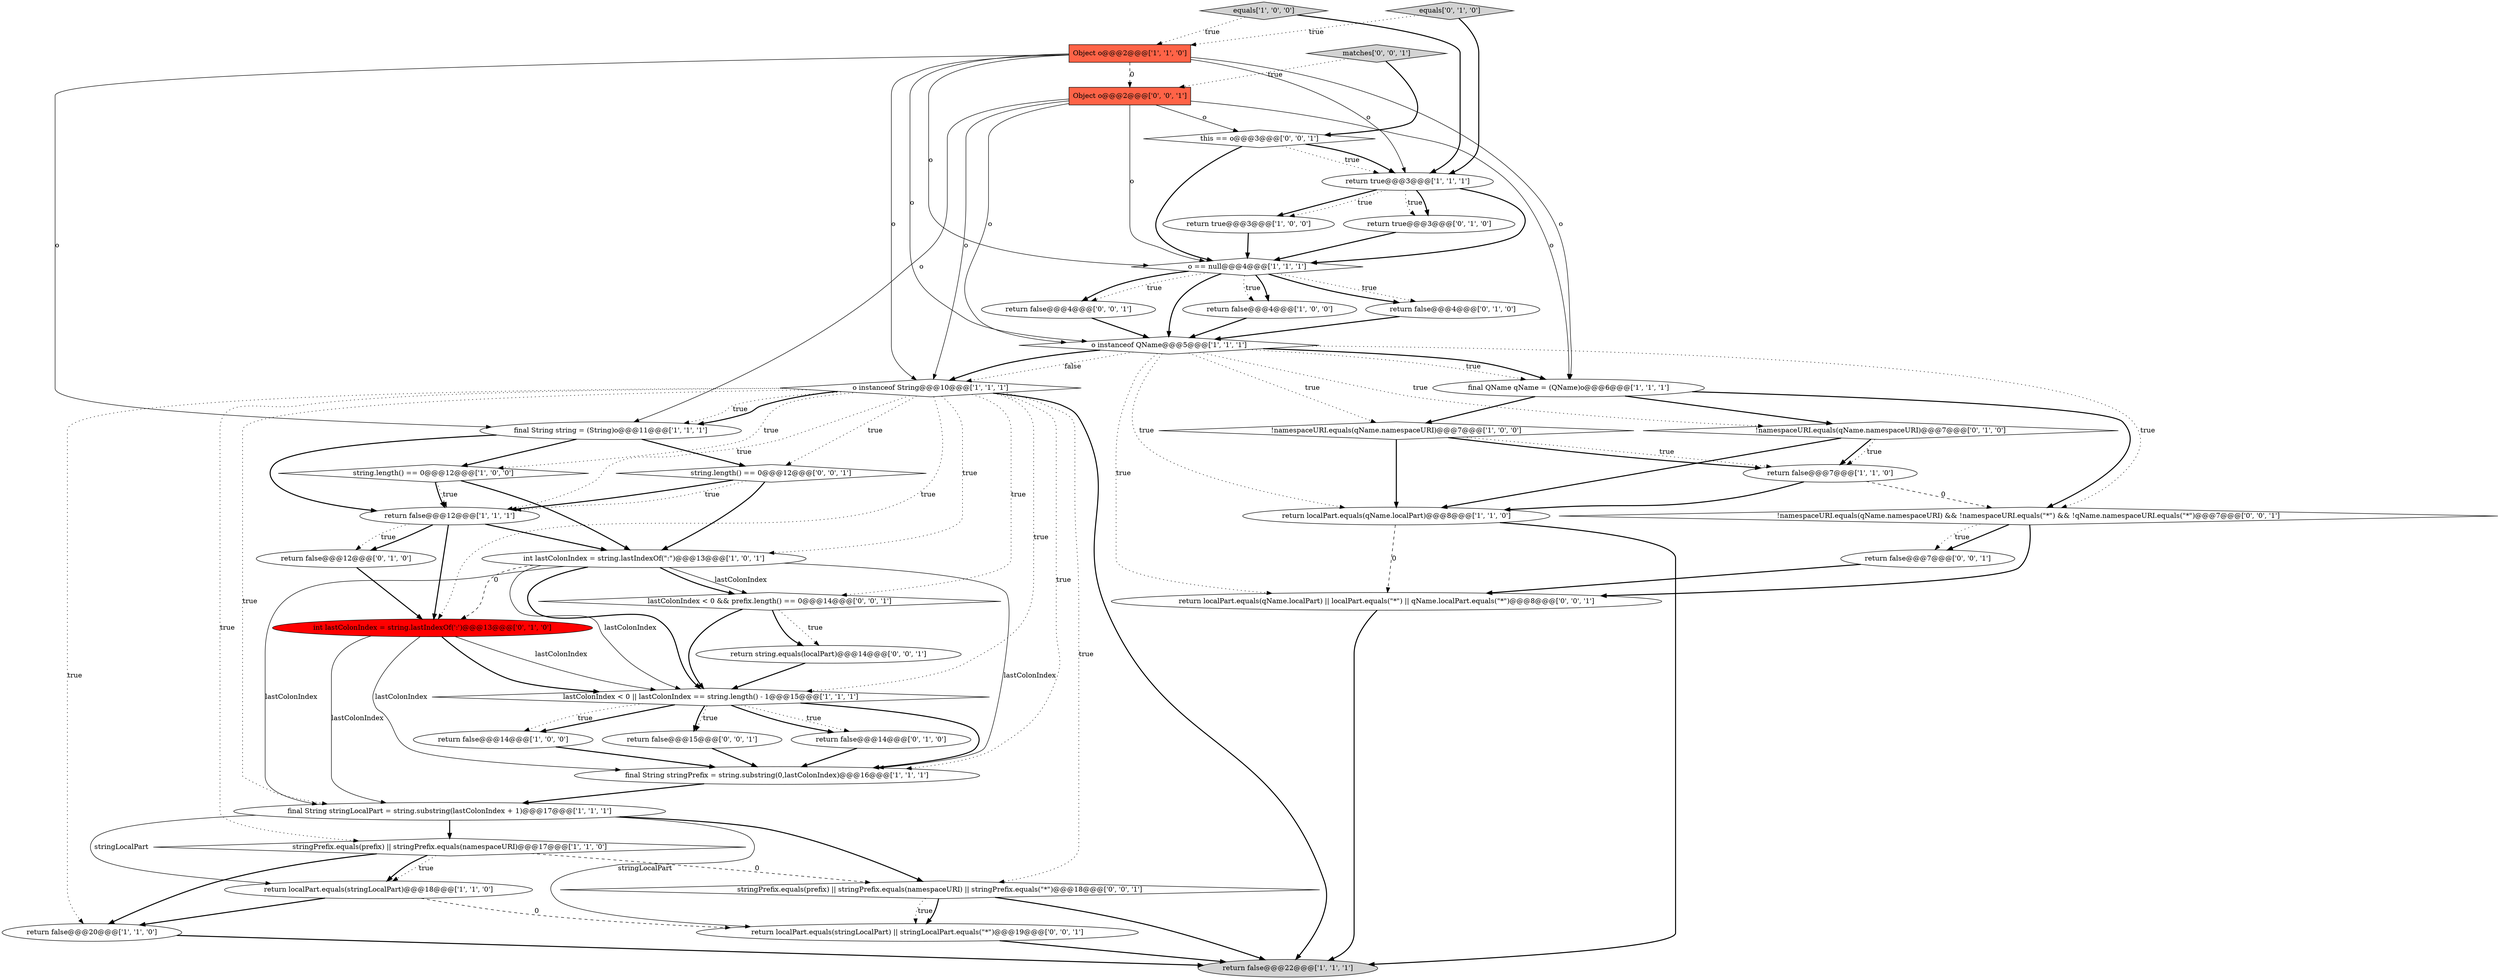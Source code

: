 digraph {
13 [style = filled, label = "o instanceof QName@@@5@@@['1', '1', '1']", fillcolor = white, shape = diamond image = "AAA0AAABBB1BBB"];
28 [style = filled, label = "equals['0', '1', '0']", fillcolor = lightgray, shape = diamond image = "AAA0AAABBB2BBB"];
34 [style = filled, label = "stringPrefix.equals(prefix) || stringPrefix.equals(namespaceURI) || stringPrefix.equals(\"*\")@@@18@@@['0', '0', '1']", fillcolor = white, shape = diamond image = "AAA0AAABBB3BBB"];
39 [style = filled, label = "return false@@@15@@@['0', '0', '1']", fillcolor = white, shape = ellipse image = "AAA0AAABBB3BBB"];
4 [style = filled, label = "equals['1', '0', '0']", fillcolor = lightgray, shape = diamond image = "AAA0AAABBB1BBB"];
18 [style = filled, label = "final String stringPrefix = string.substring(0,lastColonIndex)@@@16@@@['1', '1', '1']", fillcolor = white, shape = ellipse image = "AAA0AAABBB1BBB"];
19 [style = filled, label = "lastColonIndex < 0 || lastColonIndex == string.length() - 1@@@15@@@['1', '1', '1']", fillcolor = white, shape = diamond image = "AAA0AAABBB1BBB"];
22 [style = filled, label = "o == null@@@4@@@['1', '1', '1']", fillcolor = white, shape = diamond image = "AAA0AAABBB1BBB"];
3 [style = filled, label = "return false@@@12@@@['1', '1', '1']", fillcolor = white, shape = ellipse image = "AAA0AAABBB1BBB"];
5 [style = filled, label = "!namespaceURI.equals(qName.namespaceURI)@@@7@@@['1', '0', '0']", fillcolor = white, shape = diamond image = "AAA0AAABBB1BBB"];
41 [style = filled, label = "return string.equals(localPart)@@@14@@@['0', '0', '1']", fillcolor = white, shape = ellipse image = "AAA0AAABBB3BBB"];
42 [style = filled, label = "matches['0', '0', '1']", fillcolor = lightgray, shape = diamond image = "AAA0AAABBB3BBB"];
43 [style = filled, label = "!namespaceURI.equals(qName.namespaceURI) && !namespaceURI.equals(\"*\") && !qName.namespaceURI.equals(\"*\")@@@7@@@['0', '0', '1']", fillcolor = white, shape = diamond image = "AAA0AAABBB3BBB"];
12 [style = filled, label = "return true@@@3@@@['1', '1', '1']", fillcolor = white, shape = ellipse image = "AAA0AAABBB1BBB"];
11 [style = filled, label = "return true@@@3@@@['1', '0', '0']", fillcolor = white, shape = ellipse image = "AAA0AAABBB1BBB"];
24 [style = filled, label = "!namespaceURI.equals(qName.namespaceURI)@@@7@@@['0', '1', '0']", fillcolor = white, shape = diamond image = "AAA0AAABBB2BBB"];
2 [style = filled, label = "return false@@@4@@@['1', '0', '0']", fillcolor = white, shape = ellipse image = "AAA0AAABBB1BBB"];
21 [style = filled, label = "return false@@@20@@@['1', '1', '0']", fillcolor = white, shape = ellipse image = "AAA0AAABBB1BBB"];
37 [style = filled, label = "return localPart.equals(stringLocalPart) || stringLocalPart.equals(\"*\")@@@19@@@['0', '0', '1']", fillcolor = white, shape = ellipse image = "AAA0AAABBB3BBB"];
27 [style = filled, label = "return false@@@4@@@['0', '1', '0']", fillcolor = white, shape = ellipse image = "AAA0AAABBB2BBB"];
0 [style = filled, label = "string.length() == 0@@@12@@@['1', '0', '0']", fillcolor = white, shape = diamond image = "AAA0AAABBB1BBB"];
20 [style = filled, label = "stringPrefix.equals(prefix) || stringPrefix.equals(namespaceURI)@@@17@@@['1', '1', '0']", fillcolor = white, shape = diamond image = "AAA0AAABBB1BBB"];
9 [style = filled, label = "final String string = (String)o@@@11@@@['1', '1', '1']", fillcolor = white, shape = ellipse image = "AAA0AAABBB1BBB"];
17 [style = filled, label = "return localPart.equals(qName.localPart)@@@8@@@['1', '1', '0']", fillcolor = white, shape = ellipse image = "AAA0AAABBB1BBB"];
38 [style = filled, label = "lastColonIndex < 0 && prefix.length() == 0@@@14@@@['0', '0', '1']", fillcolor = white, shape = diamond image = "AAA0AAABBB3BBB"];
33 [style = filled, label = "this == o@@@3@@@['0', '0', '1']", fillcolor = white, shape = diamond image = "AAA0AAABBB3BBB"];
7 [style = filled, label = "int lastColonIndex = string.lastIndexOf(\":\")@@@13@@@['1', '0', '1']", fillcolor = white, shape = ellipse image = "AAA0AAABBB1BBB"];
36 [style = filled, label = "return false@@@4@@@['0', '0', '1']", fillcolor = white, shape = ellipse image = "AAA0AAABBB3BBB"];
32 [style = filled, label = "string.length() == 0@@@12@@@['0', '0', '1']", fillcolor = white, shape = diamond image = "AAA0AAABBB3BBB"];
8 [style = filled, label = "final QName qName = (QName)o@@@6@@@['1', '1', '1']", fillcolor = white, shape = ellipse image = "AAA0AAABBB1BBB"];
31 [style = filled, label = "return localPart.equals(qName.localPart) || localPart.equals(\"*\") || qName.localPart.equals(\"*\")@@@8@@@['0', '0', '1']", fillcolor = white, shape = ellipse image = "AAA0AAABBB3BBB"];
6 [style = filled, label = "return localPart.equals(stringLocalPart)@@@18@@@['1', '1', '0']", fillcolor = white, shape = ellipse image = "AAA0AAABBB1BBB"];
40 [style = filled, label = "return false@@@7@@@['0', '0', '1']", fillcolor = white, shape = ellipse image = "AAA0AAABBB3BBB"];
1 [style = filled, label = "return false@@@14@@@['1', '0', '0']", fillcolor = white, shape = ellipse image = "AAA0AAABBB1BBB"];
14 [style = filled, label = "final String stringLocalPart = string.substring(lastColonIndex + 1)@@@17@@@['1', '1', '1']", fillcolor = white, shape = ellipse image = "AAA0AAABBB1BBB"];
25 [style = filled, label = "return false@@@12@@@['0', '1', '0']", fillcolor = white, shape = ellipse image = "AAA0AAABBB2BBB"];
35 [style = filled, label = "Object o@@@2@@@['0', '0', '1']", fillcolor = tomato, shape = box image = "AAA0AAABBB3BBB"];
16 [style = filled, label = "o instanceof String@@@10@@@['1', '1', '1']", fillcolor = white, shape = diamond image = "AAA0AAABBB1BBB"];
23 [style = filled, label = "return false@@@22@@@['1', '1', '1']", fillcolor = lightgray, shape = ellipse image = "AAA0AAABBB1BBB"];
26 [style = filled, label = "return true@@@3@@@['0', '1', '0']", fillcolor = white, shape = ellipse image = "AAA0AAABBB2BBB"];
29 [style = filled, label = "return false@@@14@@@['0', '1', '0']", fillcolor = white, shape = ellipse image = "AAA0AAABBB2BBB"];
10 [style = filled, label = "Object o@@@2@@@['1', '1', '0']", fillcolor = tomato, shape = box image = "AAA0AAABBB1BBB"];
15 [style = filled, label = "return false@@@7@@@['1', '1', '0']", fillcolor = white, shape = ellipse image = "AAA0AAABBB1BBB"];
30 [style = filled, label = "int lastColonIndex = string.lastIndexOf(':')@@@13@@@['0', '1', '0']", fillcolor = red, shape = ellipse image = "AAA1AAABBB2BBB"];
27->13 [style = bold, label=""];
10->16 [style = solid, label="o"];
13->24 [style = dotted, label="true"];
30->14 [style = solid, label="lastColonIndex"];
16->9 [style = dotted, label="true"];
16->34 [style = dotted, label="true"];
41->19 [style = bold, label=""];
38->41 [style = dotted, label="true"];
25->30 [style = bold, label=""];
7->18 [style = solid, label="lastColonIndex"];
5->15 [style = bold, label=""];
16->20 [style = dotted, label="true"];
13->5 [style = dotted, label="true"];
38->41 [style = bold, label=""];
35->33 [style = solid, label="o"];
3->25 [style = dotted, label="true"];
26->22 [style = bold, label=""];
29->18 [style = bold, label=""];
7->38 [style = solid, label="lastColonIndex"];
39->18 [style = bold, label=""];
43->40 [style = bold, label=""];
16->7 [style = dotted, label="true"];
19->1 [style = bold, label=""];
15->17 [style = bold, label=""];
32->3 [style = dotted, label="true"];
24->17 [style = bold, label=""];
16->32 [style = dotted, label="true"];
0->3 [style = dotted, label="true"];
16->38 [style = dotted, label="true"];
35->8 [style = solid, label="o"];
40->31 [style = bold, label=""];
32->3 [style = bold, label=""];
34->37 [style = dotted, label="true"];
3->30 [style = bold, label=""];
16->9 [style = bold, label=""];
12->22 [style = bold, label=""];
22->13 [style = bold, label=""];
14->20 [style = bold, label=""];
10->9 [style = solid, label="o"];
0->3 [style = bold, label=""];
35->9 [style = solid, label="o"];
13->17 [style = dotted, label="true"];
28->10 [style = dotted, label="true"];
19->18 [style = bold, label=""];
10->8 [style = solid, label="o"];
9->32 [style = bold, label=""];
12->11 [style = bold, label=""];
19->39 [style = bold, label=""];
32->7 [style = bold, label=""];
6->37 [style = dashed, label="0"];
5->17 [style = bold, label=""];
35->13 [style = solid, label="o"];
13->16 [style = bold, label=""];
0->7 [style = bold, label=""];
35->16 [style = solid, label="o"];
12->11 [style = dotted, label="true"];
30->19 [style = bold, label=""];
19->29 [style = dotted, label="true"];
3->7 [style = bold, label=""];
20->34 [style = dashed, label="0"];
7->19 [style = solid, label="lastColonIndex"];
10->22 [style = solid, label="o"];
16->14 [style = dotted, label="true"];
16->21 [style = dotted, label="true"];
10->13 [style = solid, label="o"];
10->35 [style = dashed, label="0"];
20->6 [style = dotted, label="true"];
10->12 [style = solid, label="o"];
21->23 [style = bold, label=""];
16->18 [style = dotted, label="true"];
8->24 [style = bold, label=""];
14->37 [style = solid, label="stringLocalPart"];
19->1 [style = dotted, label="true"];
22->2 [style = bold, label=""];
4->10 [style = dotted, label="true"];
33->12 [style = dotted, label="true"];
6->21 [style = bold, label=""];
19->29 [style = bold, label=""];
15->43 [style = dashed, label="0"];
30->18 [style = solid, label="lastColonIndex"];
30->19 [style = solid, label="lastColonIndex"];
16->23 [style = bold, label=""];
28->12 [style = bold, label=""];
33->12 [style = bold, label=""];
5->15 [style = dotted, label="true"];
17->23 [style = bold, label=""];
38->19 [style = bold, label=""];
12->26 [style = dotted, label="true"];
36->13 [style = bold, label=""];
13->8 [style = dotted, label="true"];
22->27 [style = dotted, label="true"];
11->22 [style = bold, label=""];
43->40 [style = dotted, label="true"];
4->12 [style = bold, label=""];
22->36 [style = dotted, label="true"];
9->3 [style = bold, label=""];
34->23 [style = bold, label=""];
19->39 [style = dotted, label="true"];
7->19 [style = bold, label=""];
33->22 [style = bold, label=""];
43->31 [style = bold, label=""];
35->22 [style = solid, label="o"];
24->15 [style = bold, label=""];
16->19 [style = dotted, label="true"];
31->23 [style = bold, label=""];
9->0 [style = bold, label=""];
3->25 [style = bold, label=""];
16->30 [style = dotted, label="true"];
42->33 [style = bold, label=""];
14->34 [style = bold, label=""];
1->18 [style = bold, label=""];
8->43 [style = bold, label=""];
12->26 [style = bold, label=""];
20->6 [style = bold, label=""];
37->23 [style = bold, label=""];
17->31 [style = dashed, label="0"];
16->3 [style = dotted, label="true"];
13->43 [style = dotted, label="true"];
22->2 [style = dotted, label="true"];
2->13 [style = bold, label=""];
20->21 [style = bold, label=""];
7->38 [style = bold, label=""];
13->31 [style = dotted, label="true"];
14->6 [style = solid, label="stringLocalPart"];
16->0 [style = dotted, label="true"];
8->5 [style = bold, label=""];
22->27 [style = bold, label=""];
34->37 [style = bold, label=""];
22->36 [style = bold, label=""];
7->30 [style = dashed, label="0"];
24->15 [style = dotted, label="true"];
13->16 [style = dotted, label="false"];
7->14 [style = solid, label="lastColonIndex"];
42->35 [style = dotted, label="true"];
13->8 [style = bold, label=""];
18->14 [style = bold, label=""];
}
